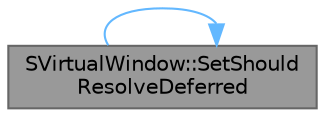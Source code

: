 digraph "SVirtualWindow::SetShouldResolveDeferred"
{
 // INTERACTIVE_SVG=YES
 // LATEX_PDF_SIZE
  bgcolor="transparent";
  edge [fontname=Helvetica,fontsize=10,labelfontname=Helvetica,labelfontsize=10];
  node [fontname=Helvetica,fontsize=10,shape=box,height=0.2,width=0.4];
  rankdir="LR";
  Node1 [id="Node000001",label="SVirtualWindow::SetShould\lResolveDeferred",height=0.2,width=0.4,color="gray40", fillcolor="grey60", style="filled", fontcolor="black",tooltip="We allow users to control the resolve policy for deferred content."];
  Node1 -> Node1 [id="edge1_Node000001_Node000001",color="steelblue1",style="solid",tooltip=" "];
}
